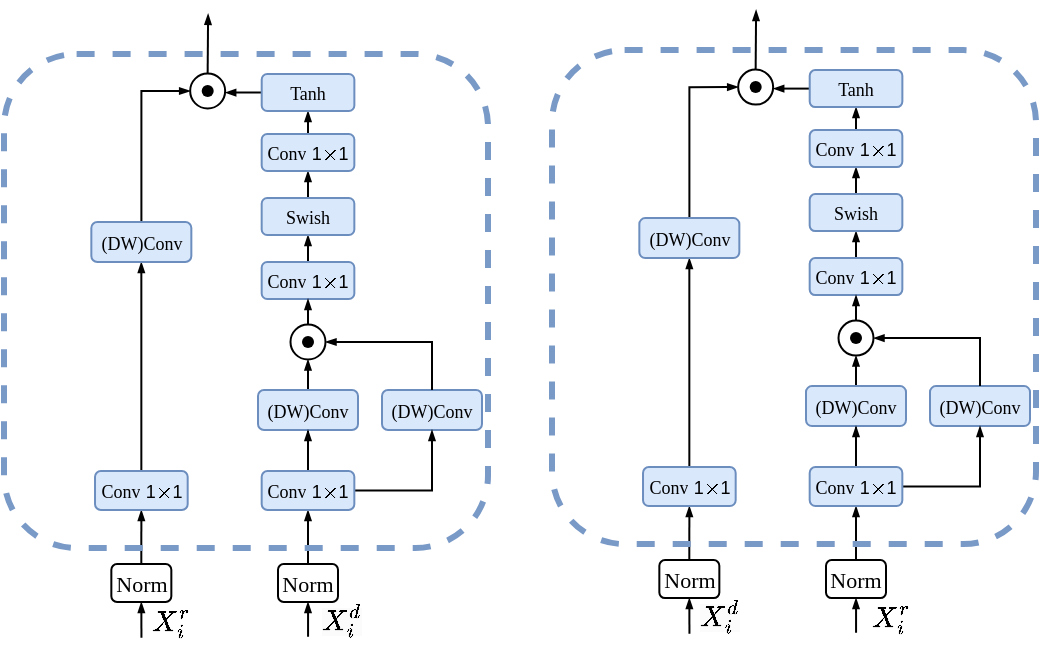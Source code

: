 <mxfile version="24.0.7" type="github">
  <diagram name="第 1 页" id="rSjbLI-qnoq5vf5nYvKy">
    <mxGraphModel dx="979" dy="539" grid="0" gridSize="10" guides="1" tooltips="1" connect="1" arrows="1" fold="1" page="1" pageScale="1" pageWidth="827" pageHeight="1169" math="1" shadow="0">
      <root>
        <mxCell id="0" />
        <mxCell id="1" parent="0" />
        <mxCell id="fm8zSDpjn17sEwypUzex-47" style="edgeStyle=orthogonalEdgeStyle;rounded=0;orthogonalLoop=1;jettySize=auto;html=1;exitX=0.5;exitY=0;exitDx=0;exitDy=0;entryX=0.5;entryY=1;entryDx=0;entryDy=0;strokeColor=default;align=center;verticalAlign=middle;fontFamily=Helvetica;fontSize=11;fontColor=default;labelBackgroundColor=default;endArrow=blockThin;endFill=1;endSize=3;" parent="1" source="QjQi6mAfNc4KyvHt464P-5" target="fm8zSDpjn17sEwypUzex-40" edge="1">
          <mxGeometry relative="1" as="geometry" />
        </mxCell>
        <mxCell id="fm8zSDpjn17sEwypUzex-73" style="edgeStyle=orthogonalEdgeStyle;rounded=0;orthogonalLoop=1;jettySize=auto;html=1;exitX=0.5;exitY=1;exitDx=0;exitDy=0;strokeColor=default;align=center;verticalAlign=middle;fontFamily=Helvetica;fontSize=11;fontColor=default;labelBackgroundColor=default;endArrow=blockThin;endFill=1;endSize=3;entryX=0.5;entryY=1;entryDx=0;entryDy=0;" parent="1" target="QjQi6mAfNc4KyvHt464P-5" edge="1">
          <mxGeometry relative="1" as="geometry">
            <mxPoint x="273.048" y="340.381" as="sourcePoint" />
          </mxGeometry>
        </mxCell>
        <mxCell id="QjQi6mAfNc4KyvHt464P-5" value="&lt;font face=&quot;Times New Roman&quot;&gt;Norm&lt;/font&gt;" style="rounded=1;whiteSpace=wrap;html=1;fontFamily=Helvetica;fontSize=11;fontColor=default;labelBackgroundColor=default;strokeColor=default;align=center;verticalAlign=middle;" parent="1" vertex="1">
          <mxGeometry x="258" y="304" width="30" height="19" as="geometry" />
        </mxCell>
        <mxCell id="fm8zSDpjn17sEwypUzex-35" style="edgeStyle=orthogonalEdgeStyle;rounded=0;orthogonalLoop=1;jettySize=auto;html=1;exitX=0.5;exitY=0;exitDx=0;exitDy=0;entryX=0.5;entryY=1;entryDx=0;entryDy=0;strokeColor=default;align=center;verticalAlign=middle;fontFamily=Helvetica;fontSize=11;fontColor=default;labelBackgroundColor=default;endArrow=blockThin;endFill=1;endSize=3;" parent="1" source="QjQi6mAfNc4KyvHt464P-8" target="fm8zSDpjn17sEwypUzex-7" edge="1">
          <mxGeometry relative="1" as="geometry" />
        </mxCell>
        <mxCell id="fm8zSDpjn17sEwypUzex-72" style="edgeStyle=orthogonalEdgeStyle;rounded=0;orthogonalLoop=1;jettySize=auto;html=1;exitX=0.5;exitY=1;exitDx=0;exitDy=0;strokeColor=default;align=center;verticalAlign=middle;fontFamily=Helvetica;fontSize=11;fontColor=default;labelBackgroundColor=default;endArrow=blockThin;endFill=1;endSize=3;entryX=0.5;entryY=1;entryDx=0;entryDy=0;" parent="1" target="QjQi6mAfNc4KyvHt464P-8" edge="1">
          <mxGeometry relative="1" as="geometry">
            <mxPoint x="189.714" y="340.857" as="sourcePoint" />
          </mxGeometry>
        </mxCell>
        <mxCell id="QjQi6mAfNc4KyvHt464P-8" value="&lt;font face=&quot;Times New Roman&quot;&gt;Norm&lt;/font&gt;" style="rounded=1;whiteSpace=wrap;html=1;fontFamily=Helvetica;fontSize=11;fontColor=default;labelBackgroundColor=default;strokeColor=default;align=center;verticalAlign=middle;" parent="1" vertex="1">
          <mxGeometry x="174.67" y="304" width="30" height="19" as="geometry" />
        </mxCell>
        <mxCell id="QjQi6mAfNc4KyvHt464P-24" value="&lt;span style=&quot;font-family: &amp;quot;Times New Roman&amp;quot;;&quot;&gt;&lt;font style=&quot;font-size: 14px;&quot;&gt;`X_i^r`&lt;/font&gt;&lt;/span&gt;" style="text;strokeColor=none;align=center;fillColor=none;html=1;verticalAlign=middle;whiteSpace=wrap;rounded=0;" parent="1" vertex="1">
          <mxGeometry x="193.0" y="325.75" width="21.67" height="14" as="geometry" />
        </mxCell>
        <mxCell id="QjQi6mAfNc4KyvHt464P-26" value="&lt;span style=&quot;color: rgb(0, 0, 0); font-family: &amp;quot;Times New Roman&amp;quot;; font-style: normal; font-variant-ligatures: normal; font-variant-caps: normal; font-weight: 400; letter-spacing: normal; orphans: 2; text-align: center; text-indent: 0px; text-transform: none; widows: 2; word-spacing: 0px; -webkit-text-stroke-width: 0px; white-space: normal; background-color: rgb(251, 251, 251); text-decoration-thickness: initial; text-decoration-style: initial; text-decoration-color: initial; float: none; display: inline !important;&quot;&gt;&lt;font style=&quot;font-size: 14px;&quot;&gt;`X_i^d`&lt;/font&gt;&lt;/span&gt;" style="text;whiteSpace=wrap;html=1;" parent="1" vertex="1">
          <mxGeometry x="278" y="317" width="20" height="27.5" as="geometry" />
        </mxCell>
        <mxCell id="fm8zSDpjn17sEwypUzex-26" style="edgeStyle=orthogonalEdgeStyle;rounded=0;orthogonalLoop=1;jettySize=auto;html=1;exitX=0.5;exitY=0;exitDx=0;exitDy=0;entryX=0.5;entryY=1;entryDx=0;entryDy=0;strokeColor=default;align=center;verticalAlign=middle;fontFamily=Helvetica;fontSize=11;fontColor=default;labelBackgroundColor=default;endArrow=blockThin;endFill=1;endSize=3;" parent="1" source="fm8zSDpjn17sEwypUzex-3" target="fm8zSDpjn17sEwypUzex-24" edge="1">
          <mxGeometry relative="1" as="geometry" />
        </mxCell>
        <mxCell id="fm8zSDpjn17sEwypUzex-3" value="&lt;font style=&quot;font-size: 9px;&quot; face=&quot;Times New Roman&quot;&gt;(DW)Conv&lt;/font&gt;" style="rounded=1;whiteSpace=wrap;html=1;fillColor=#dae8fc;strokeColor=#6c8ebf;" parent="1" vertex="1">
          <mxGeometry x="248" y="217" width="50" height="20" as="geometry" />
        </mxCell>
        <mxCell id="fm8zSDpjn17sEwypUzex-20" style="edgeStyle=orthogonalEdgeStyle;rounded=0;orthogonalLoop=1;jettySize=auto;html=1;exitX=0.5;exitY=0;exitDx=0;exitDy=0;entryX=0.5;entryY=1;entryDx=0;entryDy=0;strokeColor=default;align=center;verticalAlign=middle;fontFamily=Helvetica;fontSize=11;fontColor=default;labelBackgroundColor=default;endArrow=blockThin;endFill=1;endSize=3;" parent="1" source="fm8zSDpjn17sEwypUzex-7" target="fm8zSDpjn17sEwypUzex-9" edge="1">
          <mxGeometry relative="1" as="geometry" />
        </mxCell>
        <mxCell id="fm8zSDpjn17sEwypUzex-7" value="&lt;font style=&quot;font-size: 9px; background-color: rgb(218, 232, 252);&quot; face=&quot;Times New Roman&quot;&gt;Conv&lt;/font&gt;&lt;span style=&quot;font-size: 9px; background-color: rgb(218, 232, 252);&quot;&gt;&amp;nbsp;1`\times`1&lt;/span&gt;" style="rounded=1;whiteSpace=wrap;html=1;fillColor=#dae8fc;strokeColor=#6c8ebf;" parent="1" vertex="1">
          <mxGeometry x="166.51" y="257.5" width="46.33" height="19.5" as="geometry" />
        </mxCell>
        <mxCell id="fm8zSDpjn17sEwypUzex-65" style="edgeStyle=orthogonalEdgeStyle;rounded=0;orthogonalLoop=1;jettySize=auto;html=1;strokeColor=default;align=center;verticalAlign=middle;fontFamily=Helvetica;fontSize=11;fontColor=default;labelBackgroundColor=default;endArrow=blockThin;endFill=1;endSize=3;entryX=0;entryY=0.5;entryDx=0;entryDy=0;" parent="1" source="fm8zSDpjn17sEwypUzex-9" target="fm8zSDpjn17sEwypUzex-67" edge="1">
          <mxGeometry relative="1" as="geometry">
            <mxPoint x="189.67" y="65.4" as="targetPoint" />
          </mxGeometry>
        </mxCell>
        <mxCell id="fm8zSDpjn17sEwypUzex-9" value="&lt;font style=&quot;font-size: 9px;&quot; face=&quot;Times New Roman&quot;&gt;(DW)Conv&lt;/font&gt;" style="rounded=1;whiteSpace=wrap;html=1;fillColor=#dae8fc;strokeColor=#6c8ebf;" parent="1" vertex="1">
          <mxGeometry x="164.67" y="133" width="50" height="20" as="geometry" />
        </mxCell>
        <mxCell id="fm8zSDpjn17sEwypUzex-14" value="&lt;font style=&quot;font-size: 9px;&quot; face=&quot;Times New Roman&quot;&gt;(DW)Conv&lt;/font&gt;" style="rounded=1;whiteSpace=wrap;html=1;fillColor=#dae8fc;strokeColor=#6c8ebf;" parent="1" vertex="1">
          <mxGeometry x="310" y="217" width="50" height="20" as="geometry" />
        </mxCell>
        <mxCell id="fm8zSDpjn17sEwypUzex-25" value="" style="edgeStyle=orthogonalEdgeStyle;rounded=0;orthogonalLoop=1;jettySize=auto;html=1;strokeColor=default;align=center;verticalAlign=middle;fontFamily=Helvetica;fontSize=11;fontColor=default;labelBackgroundColor=default;endArrow=blockThin;endFill=1;endSize=3;" parent="1" source="fm8zSDpjn17sEwypUzex-14" target="fm8zSDpjn17sEwypUzex-24" edge="1">
          <mxGeometry relative="1" as="geometry">
            <Array as="points">
              <mxPoint x="335" y="193" />
            </Array>
          </mxGeometry>
        </mxCell>
        <mxCell id="fm8zSDpjn17sEwypUzex-45" style="edgeStyle=orthogonalEdgeStyle;rounded=0;orthogonalLoop=1;jettySize=auto;html=1;exitX=1;exitY=0.5;exitDx=0;exitDy=0;strokeColor=default;align=center;verticalAlign=middle;fontFamily=Helvetica;fontSize=11;fontColor=default;labelBackgroundColor=default;endArrow=blockThin;endFill=1;endSize=3;" parent="1" source="fm8zSDpjn17sEwypUzex-40" target="fm8zSDpjn17sEwypUzex-14" edge="1">
          <mxGeometry relative="1" as="geometry" />
        </mxCell>
        <mxCell id="fm8zSDpjn17sEwypUzex-46" style="edgeStyle=orthogonalEdgeStyle;rounded=0;orthogonalLoop=1;jettySize=auto;html=1;exitX=0.5;exitY=0;exitDx=0;exitDy=0;strokeColor=default;align=center;verticalAlign=middle;fontFamily=Helvetica;fontSize=11;fontColor=default;labelBackgroundColor=default;endArrow=blockThin;endFill=1;endSize=3;" parent="1" source="fm8zSDpjn17sEwypUzex-40" target="fm8zSDpjn17sEwypUzex-3" edge="1">
          <mxGeometry relative="1" as="geometry" />
        </mxCell>
        <mxCell id="fm8zSDpjn17sEwypUzex-40" value="&lt;font style=&quot;font-size: 9px; background-color: rgb(218, 232, 252);&quot; face=&quot;Times New Roman&quot;&gt;Conv&lt;/font&gt;&lt;span style=&quot;font-size: 9px; background-color: rgb(218, 232, 252);&quot;&gt;&amp;nbsp;1`\times`1&lt;/span&gt;" style="rounded=1;whiteSpace=wrap;html=1;fillColor=#dae8fc;strokeColor=#6c8ebf;" parent="1" vertex="1">
          <mxGeometry x="249.84" y="257.5" width="46.33" height="19.5" as="geometry" />
        </mxCell>
        <mxCell id="fm8zSDpjn17sEwypUzex-60" style="edgeStyle=orthogonalEdgeStyle;rounded=0;orthogonalLoop=1;jettySize=auto;html=1;exitX=0.5;exitY=0;exitDx=0;exitDy=0;entryX=0.5;entryY=1;entryDx=0;entryDy=0;strokeColor=default;align=center;verticalAlign=middle;fontFamily=Helvetica;fontSize=11;fontColor=default;labelBackgroundColor=default;endArrow=blockThin;endFill=1;endSize=3;" parent="1" source="fm8zSDpjn17sEwypUzex-48" target="fm8zSDpjn17sEwypUzex-57" edge="1">
          <mxGeometry relative="1" as="geometry" />
        </mxCell>
        <mxCell id="fm8zSDpjn17sEwypUzex-48" value="&lt;font style=&quot;font-size: 9px;&quot;&gt;&lt;font style=&quot;background-color: rgb(218, 232, 252);&quot; face=&quot;Times New Roman&quot;&gt;Conv&lt;/font&gt;&lt;span style=&quot;background-color: rgb(218, 232, 252);&quot;&gt;&amp;nbsp;1`\times`1&lt;/span&gt;&lt;/font&gt;" style="rounded=1;whiteSpace=wrap;html=1;fillColor=#dae8fc;strokeColor=#6c8ebf;" parent="1" vertex="1">
          <mxGeometry x="249.84" y="153" width="46.33" height="18.5" as="geometry" />
        </mxCell>
        <mxCell id="fm8zSDpjn17sEwypUzex-56" style="edgeStyle=orthogonalEdgeStyle;rounded=0;orthogonalLoop=1;jettySize=auto;html=1;exitX=0.5;exitY=0;exitDx=0;exitDy=0;entryX=0.5;entryY=1;entryDx=0;entryDy=0;strokeColor=default;align=center;verticalAlign=middle;fontFamily=Helvetica;fontSize=11;fontColor=default;labelBackgroundColor=default;endArrow=blockThin;endFill=1;endSize=3;" parent="1" source="fm8zSDpjn17sEwypUzex-24" target="fm8zSDpjn17sEwypUzex-48" edge="1">
          <mxGeometry relative="1" as="geometry" />
        </mxCell>
        <mxCell id="fm8zSDpjn17sEwypUzex-24" value="" style="ellipse;whiteSpace=wrap;html=1;aspect=fixed;fontFamily=Helvetica;fontSize=11;fontColor=default;labelBackgroundColor=default;" parent="1" vertex="1">
          <mxGeometry x="264.25" y="184.25" width="17.5" height="17.5" as="geometry" />
        </mxCell>
        <mxCell id="fm8zSDpjn17sEwypUzex-37" value="" style="shape=waypoint;sketch=0;fillStyle=solid;size=6;pointerEvents=1;points=[];fillColor=none;resizable=0;rotatable=0;perimeter=centerPerimeter;snapToPoint=1;fontFamily=Helvetica;fontSize=11;fontColor=default;labelBackgroundColor=default;" parent="1" vertex="1">
          <mxGeometry x="263.01" y="183" width="20" height="20" as="geometry" />
        </mxCell>
        <mxCell id="fm8zSDpjn17sEwypUzex-61" style="edgeStyle=orthogonalEdgeStyle;rounded=0;orthogonalLoop=1;jettySize=auto;html=1;exitX=0.5;exitY=0;exitDx=0;exitDy=0;entryX=0.5;entryY=1;entryDx=0;entryDy=0;strokeColor=default;align=center;verticalAlign=middle;fontFamily=Helvetica;fontSize=11;fontColor=default;labelBackgroundColor=default;endArrow=blockThin;endFill=1;endSize=3;" parent="1" source="fm8zSDpjn17sEwypUzex-57" target="fm8zSDpjn17sEwypUzex-59" edge="1">
          <mxGeometry relative="1" as="geometry" />
        </mxCell>
        <mxCell id="fm8zSDpjn17sEwypUzex-57" value="&lt;font style=&quot;font-size: 9px;&quot; face=&quot;Times New Roman&quot;&gt;&lt;span style=&quot;background-color: rgb(218, 232, 252);&quot;&gt;Swish&lt;/span&gt;&lt;/font&gt;" style="rounded=1;whiteSpace=wrap;html=1;fillColor=#dae8fc;strokeColor=#6c8ebf;" parent="1" vertex="1">
          <mxGeometry x="249.84" y="121" width="46.33" height="18.5" as="geometry" />
        </mxCell>
        <mxCell id="fm8zSDpjn17sEwypUzex-63" style="edgeStyle=orthogonalEdgeStyle;rounded=0;orthogonalLoop=1;jettySize=auto;html=1;exitX=0.5;exitY=0;exitDx=0;exitDy=0;entryX=0.5;entryY=1;entryDx=0;entryDy=0;strokeColor=default;align=center;verticalAlign=middle;fontFamily=Helvetica;fontSize=11;fontColor=default;labelBackgroundColor=default;endArrow=blockThin;endFill=1;endSize=3;" parent="1" source="fm8zSDpjn17sEwypUzex-59" target="fm8zSDpjn17sEwypUzex-62" edge="1">
          <mxGeometry relative="1" as="geometry" />
        </mxCell>
        <mxCell id="fm8zSDpjn17sEwypUzex-59" value="&lt;font style=&quot;font-size: 9px;&quot;&gt;&lt;font style=&quot;background-color: rgb(218, 232, 252);&quot; face=&quot;Times New Roman&quot;&gt;Conv&lt;/font&gt;&lt;span style=&quot;background-color: rgb(218, 232, 252);&quot;&gt;&amp;nbsp;1`\times`1&lt;/span&gt;&lt;/font&gt;" style="rounded=1;whiteSpace=wrap;html=1;fillColor=#dae8fc;strokeColor=#6c8ebf;" parent="1" vertex="1">
          <mxGeometry x="249.84" y="89" width="46.33" height="18.5" as="geometry" />
        </mxCell>
        <mxCell id="fm8zSDpjn17sEwypUzex-69" style="edgeStyle=orthogonalEdgeStyle;rounded=0;orthogonalLoop=1;jettySize=auto;html=1;exitX=0;exitY=0.5;exitDx=0;exitDy=0;entryX=1;entryY=0.5;entryDx=0;entryDy=0;strokeColor=default;align=center;verticalAlign=middle;fontFamily=Helvetica;fontSize=11;fontColor=default;labelBackgroundColor=default;endArrow=blockThin;endFill=1;endSize=3;" parent="1" source="fm8zSDpjn17sEwypUzex-62" target="fm8zSDpjn17sEwypUzex-67" edge="1">
          <mxGeometry relative="1" as="geometry" />
        </mxCell>
        <mxCell id="fm8zSDpjn17sEwypUzex-62" value="&lt;font style=&quot;font-size: 9px;&quot; face=&quot;Times New Roman&quot;&gt;&lt;span style=&quot;background-color: rgb(218, 232, 252);&quot;&gt;Tanh&lt;/span&gt;&lt;/font&gt;" style="rounded=1;whiteSpace=wrap;html=1;fillColor=#dae8fc;strokeColor=#6c8ebf;" parent="1" vertex="1">
          <mxGeometry x="249.85" y="59" width="46.33" height="18.5" as="geometry" />
        </mxCell>
        <mxCell id="fm8zSDpjn17sEwypUzex-71" style="edgeStyle=orthogonalEdgeStyle;rounded=0;orthogonalLoop=1;jettySize=auto;html=1;exitX=0.5;exitY=0;exitDx=0;exitDy=0;strokeColor=default;align=center;verticalAlign=middle;fontFamily=Helvetica;fontSize=11;fontColor=default;labelBackgroundColor=default;endArrow=blockThin;endFill=1;endSize=3;" parent="1" source="fm8zSDpjn17sEwypUzex-67" edge="1">
          <mxGeometry relative="1" as="geometry">
            <mxPoint x="223.048" y="28.952" as="targetPoint" />
          </mxGeometry>
        </mxCell>
        <mxCell id="fm8zSDpjn17sEwypUzex-67" value="" style="ellipse;whiteSpace=wrap;html=1;aspect=fixed;fontFamily=Helvetica;fontSize=11;fontColor=default;labelBackgroundColor=default;" parent="1" vertex="1">
          <mxGeometry x="214.08" y="58.75" width="17.5" height="17.5" as="geometry" />
        </mxCell>
        <mxCell id="fm8zSDpjn17sEwypUzex-70" value="" style="shape=waypoint;sketch=0;fillStyle=solid;size=6;pointerEvents=1;points=[];fillColor=none;resizable=0;rotatable=0;perimeter=centerPerimeter;snapToPoint=1;fontFamily=Helvetica;fontSize=11;fontColor=default;labelBackgroundColor=default;" parent="1" vertex="1">
          <mxGeometry x="212.84" y="57.5" width="20" height="20" as="geometry" />
        </mxCell>
        <mxCell id="fm8zSDpjn17sEwypUzex-100" value="" style="rounded=1;whiteSpace=wrap;html=1;fontFamily=Helvetica;fontSize=11;labelBackgroundColor=default;dashed=1;fillColor=none;strokeColor=#7999c7;strokeWidth=3;" parent="1" vertex="1">
          <mxGeometry x="121" y="49" width="242" height="247" as="geometry" />
        </mxCell>
        <mxCell id="iThb-aG2Lzb_twxAO-k0-1" style="edgeStyle=orthogonalEdgeStyle;rounded=0;orthogonalLoop=1;jettySize=auto;html=1;exitX=0.5;exitY=0;exitDx=0;exitDy=0;entryX=0.5;entryY=1;entryDx=0;entryDy=0;strokeColor=default;align=center;verticalAlign=middle;fontFamily=Helvetica;fontSize=11;fontColor=default;labelBackgroundColor=default;endArrow=blockThin;endFill=1;endSize=3;" edge="1" parent="1" source="iThb-aG2Lzb_twxAO-k0-3" target="iThb-aG2Lzb_twxAO-k0-19">
          <mxGeometry relative="1" as="geometry" />
        </mxCell>
        <mxCell id="iThb-aG2Lzb_twxAO-k0-2" style="edgeStyle=orthogonalEdgeStyle;rounded=0;orthogonalLoop=1;jettySize=auto;html=1;exitX=0.5;exitY=1;exitDx=0;exitDy=0;strokeColor=default;align=center;verticalAlign=middle;fontFamily=Helvetica;fontSize=11;fontColor=default;labelBackgroundColor=default;endArrow=blockThin;endFill=1;endSize=3;entryX=0.5;entryY=1;entryDx=0;entryDy=0;" edge="1" parent="1" target="iThb-aG2Lzb_twxAO-k0-3">
          <mxGeometry relative="1" as="geometry">
            <mxPoint x="547.048" y="338.431" as="sourcePoint" />
          </mxGeometry>
        </mxCell>
        <mxCell id="iThb-aG2Lzb_twxAO-k0-3" value="&lt;font face=&quot;Times New Roman&quot;&gt;Norm&lt;/font&gt;" style="rounded=1;whiteSpace=wrap;html=1;fontFamily=Helvetica;fontSize=11;fontColor=default;labelBackgroundColor=default;strokeColor=default;align=center;verticalAlign=middle;" vertex="1" parent="1">
          <mxGeometry x="532" y="302.05" width="30" height="19" as="geometry" />
        </mxCell>
        <mxCell id="iThb-aG2Lzb_twxAO-k0-4" style="edgeStyle=orthogonalEdgeStyle;rounded=0;orthogonalLoop=1;jettySize=auto;html=1;exitX=0.5;exitY=0;exitDx=0;exitDy=0;entryX=0.5;entryY=1;entryDx=0;entryDy=0;strokeColor=default;align=center;verticalAlign=middle;fontFamily=Helvetica;fontSize=11;fontColor=default;labelBackgroundColor=default;endArrow=blockThin;endFill=1;endSize=3;" edge="1" parent="1" source="iThb-aG2Lzb_twxAO-k0-6" target="iThb-aG2Lzb_twxAO-k0-12">
          <mxGeometry relative="1" as="geometry" />
        </mxCell>
        <mxCell id="iThb-aG2Lzb_twxAO-k0-5" style="edgeStyle=orthogonalEdgeStyle;rounded=0;orthogonalLoop=1;jettySize=auto;html=1;exitX=0.5;exitY=1;exitDx=0;exitDy=0;strokeColor=default;align=center;verticalAlign=middle;fontFamily=Helvetica;fontSize=11;fontColor=default;labelBackgroundColor=default;endArrow=blockThin;endFill=1;endSize=3;entryX=0.5;entryY=1;entryDx=0;entryDy=0;" edge="1" parent="1" target="iThb-aG2Lzb_twxAO-k0-6">
          <mxGeometry relative="1" as="geometry">
            <mxPoint x="463.714" y="338.907" as="sourcePoint" />
          </mxGeometry>
        </mxCell>
        <mxCell id="iThb-aG2Lzb_twxAO-k0-6" value="&lt;font face=&quot;Times New Roman&quot;&gt;Norm&lt;/font&gt;" style="rounded=1;whiteSpace=wrap;html=1;fontFamily=Helvetica;fontSize=11;fontColor=default;labelBackgroundColor=default;strokeColor=default;align=center;verticalAlign=middle;" vertex="1" parent="1">
          <mxGeometry x="448.67" y="302.05" width="30" height="19" as="geometry" />
        </mxCell>
        <mxCell id="iThb-aG2Lzb_twxAO-k0-7" value="&lt;span style=&quot;font-family: &amp;quot;Times New Roman&amp;quot;;&quot;&gt;&lt;font style=&quot;font-size: 14px;&quot;&gt;`X_i^r`&lt;/font&gt;&lt;/span&gt;" style="text;strokeColor=none;align=center;fillColor=none;html=1;verticalAlign=middle;whiteSpace=wrap;rounded=0;" vertex="1" parent="1">
          <mxGeometry x="553" y="324.28" width="21.67" height="14" as="geometry" />
        </mxCell>
        <mxCell id="iThb-aG2Lzb_twxAO-k0-8" value="&lt;span style=&quot;color: rgb(0, 0, 0); font-family: &amp;quot;Times New Roman&amp;quot;; font-style: normal; font-variant-ligatures: normal; font-variant-caps: normal; font-weight: 400; letter-spacing: normal; orphans: 2; text-align: center; text-indent: 0px; text-transform: none; widows: 2; word-spacing: 0px; -webkit-text-stroke-width: 0px; white-space: normal; background-color: rgb(251, 251, 251); text-decoration-thickness: initial; text-decoration-style: initial; text-decoration-color: initial; float: none; display: inline !important;&quot;&gt;&lt;font style=&quot;font-size: 14px;&quot;&gt;`X_i^d`&lt;/font&gt;&lt;/span&gt;" style="text;whiteSpace=wrap;html=1;" vertex="1" parent="1">
          <mxGeometry x="466.84" y="314.78" width="20" height="27.5" as="geometry" />
        </mxCell>
        <mxCell id="iThb-aG2Lzb_twxAO-k0-9" style="edgeStyle=orthogonalEdgeStyle;rounded=0;orthogonalLoop=1;jettySize=auto;html=1;exitX=0.5;exitY=0;exitDx=0;exitDy=0;entryX=0.5;entryY=1;entryDx=0;entryDy=0;strokeColor=default;align=center;verticalAlign=middle;fontFamily=Helvetica;fontSize=11;fontColor=default;labelBackgroundColor=default;endArrow=blockThin;endFill=1;endSize=3;" edge="1" parent="1" source="iThb-aG2Lzb_twxAO-k0-10" target="iThb-aG2Lzb_twxAO-k0-23">
          <mxGeometry relative="1" as="geometry" />
        </mxCell>
        <mxCell id="iThb-aG2Lzb_twxAO-k0-10" value="&lt;font style=&quot;font-size: 9px;&quot; face=&quot;Times New Roman&quot;&gt;(DW)Conv&lt;/font&gt;" style="rounded=1;whiteSpace=wrap;html=1;fillColor=#dae8fc;strokeColor=#6c8ebf;" vertex="1" parent="1">
          <mxGeometry x="522" y="215.05" width="50" height="20" as="geometry" />
        </mxCell>
        <mxCell id="iThb-aG2Lzb_twxAO-k0-11" style="edgeStyle=orthogonalEdgeStyle;rounded=0;orthogonalLoop=1;jettySize=auto;html=1;exitX=0.5;exitY=0;exitDx=0;exitDy=0;entryX=0.5;entryY=1;entryDx=0;entryDy=0;strokeColor=default;align=center;verticalAlign=middle;fontFamily=Helvetica;fontSize=11;fontColor=default;labelBackgroundColor=default;endArrow=blockThin;endFill=1;endSize=3;" edge="1" parent="1" source="iThb-aG2Lzb_twxAO-k0-12" target="iThb-aG2Lzb_twxAO-k0-14">
          <mxGeometry relative="1" as="geometry" />
        </mxCell>
        <mxCell id="iThb-aG2Lzb_twxAO-k0-12" value="&lt;font style=&quot;font-size: 9px; background-color: rgb(218, 232, 252);&quot; face=&quot;Times New Roman&quot;&gt;Conv&lt;/font&gt;&lt;span style=&quot;font-size: 9px; background-color: rgb(218, 232, 252);&quot;&gt;&amp;nbsp;1`\times`1&lt;/span&gt;" style="rounded=1;whiteSpace=wrap;html=1;fillColor=#dae8fc;strokeColor=#6c8ebf;" vertex="1" parent="1">
          <mxGeometry x="440.51" y="255.55" width="46.33" height="19.5" as="geometry" />
        </mxCell>
        <mxCell id="iThb-aG2Lzb_twxAO-k0-13" style="edgeStyle=orthogonalEdgeStyle;rounded=0;orthogonalLoop=1;jettySize=auto;html=1;strokeColor=default;align=center;verticalAlign=middle;fontFamily=Helvetica;fontSize=11;fontColor=default;labelBackgroundColor=default;endArrow=blockThin;endFill=1;endSize=3;entryX=0;entryY=0.5;entryDx=0;entryDy=0;" edge="1" parent="1" source="iThb-aG2Lzb_twxAO-k0-14" target="iThb-aG2Lzb_twxAO-k0-32">
          <mxGeometry relative="1" as="geometry">
            <mxPoint x="463.67" y="63.45" as="targetPoint" />
          </mxGeometry>
        </mxCell>
        <mxCell id="iThb-aG2Lzb_twxAO-k0-14" value="&lt;font style=&quot;font-size: 9px;&quot; face=&quot;Times New Roman&quot;&gt;(DW)Conv&lt;/font&gt;" style="rounded=1;whiteSpace=wrap;html=1;fillColor=#dae8fc;strokeColor=#6c8ebf;" vertex="1" parent="1">
          <mxGeometry x="438.67" y="131.05" width="50" height="20" as="geometry" />
        </mxCell>
        <mxCell id="iThb-aG2Lzb_twxAO-k0-15" value="&lt;font style=&quot;font-size: 9px;&quot; face=&quot;Times New Roman&quot;&gt;(DW)Conv&lt;/font&gt;" style="rounded=1;whiteSpace=wrap;html=1;fillColor=#dae8fc;strokeColor=#6c8ebf;" vertex="1" parent="1">
          <mxGeometry x="584" y="215.05" width="50" height="20" as="geometry" />
        </mxCell>
        <mxCell id="iThb-aG2Lzb_twxAO-k0-16" value="" style="edgeStyle=orthogonalEdgeStyle;rounded=0;orthogonalLoop=1;jettySize=auto;html=1;strokeColor=default;align=center;verticalAlign=middle;fontFamily=Helvetica;fontSize=11;fontColor=default;labelBackgroundColor=default;endArrow=blockThin;endFill=1;endSize=3;" edge="1" parent="1" source="iThb-aG2Lzb_twxAO-k0-15" target="iThb-aG2Lzb_twxAO-k0-23">
          <mxGeometry relative="1" as="geometry">
            <Array as="points">
              <mxPoint x="609" y="191.05" />
            </Array>
          </mxGeometry>
        </mxCell>
        <mxCell id="iThb-aG2Lzb_twxAO-k0-17" style="edgeStyle=orthogonalEdgeStyle;rounded=0;orthogonalLoop=1;jettySize=auto;html=1;exitX=1;exitY=0.5;exitDx=0;exitDy=0;strokeColor=default;align=center;verticalAlign=middle;fontFamily=Helvetica;fontSize=11;fontColor=default;labelBackgroundColor=default;endArrow=blockThin;endFill=1;endSize=3;" edge="1" parent="1" source="iThb-aG2Lzb_twxAO-k0-19" target="iThb-aG2Lzb_twxAO-k0-15">
          <mxGeometry relative="1" as="geometry" />
        </mxCell>
        <mxCell id="iThb-aG2Lzb_twxAO-k0-18" style="edgeStyle=orthogonalEdgeStyle;rounded=0;orthogonalLoop=1;jettySize=auto;html=1;exitX=0.5;exitY=0;exitDx=0;exitDy=0;strokeColor=default;align=center;verticalAlign=middle;fontFamily=Helvetica;fontSize=11;fontColor=default;labelBackgroundColor=default;endArrow=blockThin;endFill=1;endSize=3;" edge="1" parent="1" source="iThb-aG2Lzb_twxAO-k0-19" target="iThb-aG2Lzb_twxAO-k0-10">
          <mxGeometry relative="1" as="geometry" />
        </mxCell>
        <mxCell id="iThb-aG2Lzb_twxAO-k0-19" value="&lt;font style=&quot;font-size: 9px; background-color: rgb(218, 232, 252);&quot; face=&quot;Times New Roman&quot;&gt;Conv&lt;/font&gt;&lt;span style=&quot;font-size: 9px; background-color: rgb(218, 232, 252);&quot;&gt;&amp;nbsp;1`\times`1&lt;/span&gt;" style="rounded=1;whiteSpace=wrap;html=1;fillColor=#dae8fc;strokeColor=#6c8ebf;" vertex="1" parent="1">
          <mxGeometry x="523.84" y="255.55" width="46.33" height="19.5" as="geometry" />
        </mxCell>
        <mxCell id="iThb-aG2Lzb_twxAO-k0-20" style="edgeStyle=orthogonalEdgeStyle;rounded=0;orthogonalLoop=1;jettySize=auto;html=1;exitX=0.5;exitY=0;exitDx=0;exitDy=0;entryX=0.5;entryY=1;entryDx=0;entryDy=0;strokeColor=default;align=center;verticalAlign=middle;fontFamily=Helvetica;fontSize=11;fontColor=default;labelBackgroundColor=default;endArrow=blockThin;endFill=1;endSize=3;" edge="1" parent="1" source="iThb-aG2Lzb_twxAO-k0-21" target="iThb-aG2Lzb_twxAO-k0-26">
          <mxGeometry relative="1" as="geometry" />
        </mxCell>
        <mxCell id="iThb-aG2Lzb_twxAO-k0-21" value="&lt;font style=&quot;font-size: 9px;&quot;&gt;&lt;font style=&quot;background-color: rgb(218, 232, 252);&quot; face=&quot;Times New Roman&quot;&gt;Conv&lt;/font&gt;&lt;span style=&quot;background-color: rgb(218, 232, 252);&quot;&gt;&amp;nbsp;1`\times`1&lt;/span&gt;&lt;/font&gt;" style="rounded=1;whiteSpace=wrap;html=1;fillColor=#dae8fc;strokeColor=#6c8ebf;" vertex="1" parent="1">
          <mxGeometry x="523.84" y="151.05" width="46.33" height="18.5" as="geometry" />
        </mxCell>
        <mxCell id="iThb-aG2Lzb_twxAO-k0-22" style="edgeStyle=orthogonalEdgeStyle;rounded=0;orthogonalLoop=1;jettySize=auto;html=1;exitX=0.5;exitY=0;exitDx=0;exitDy=0;entryX=0.5;entryY=1;entryDx=0;entryDy=0;strokeColor=default;align=center;verticalAlign=middle;fontFamily=Helvetica;fontSize=11;fontColor=default;labelBackgroundColor=default;endArrow=blockThin;endFill=1;endSize=3;" edge="1" parent="1" source="iThb-aG2Lzb_twxAO-k0-23" target="iThb-aG2Lzb_twxAO-k0-21">
          <mxGeometry relative="1" as="geometry" />
        </mxCell>
        <mxCell id="iThb-aG2Lzb_twxAO-k0-23" value="" style="ellipse;whiteSpace=wrap;html=1;aspect=fixed;fontFamily=Helvetica;fontSize=11;fontColor=default;labelBackgroundColor=default;" vertex="1" parent="1">
          <mxGeometry x="538.25" y="182.3" width="17.5" height="17.5" as="geometry" />
        </mxCell>
        <mxCell id="iThb-aG2Lzb_twxAO-k0-24" value="" style="shape=waypoint;sketch=0;fillStyle=solid;size=6;pointerEvents=1;points=[];fillColor=none;resizable=0;rotatable=0;perimeter=centerPerimeter;snapToPoint=1;fontFamily=Helvetica;fontSize=11;fontColor=default;labelBackgroundColor=default;" vertex="1" parent="1">
          <mxGeometry x="537.01" y="181.05" width="20" height="20" as="geometry" />
        </mxCell>
        <mxCell id="iThb-aG2Lzb_twxAO-k0-25" style="edgeStyle=orthogonalEdgeStyle;rounded=0;orthogonalLoop=1;jettySize=auto;html=1;exitX=0.5;exitY=0;exitDx=0;exitDy=0;entryX=0.5;entryY=1;entryDx=0;entryDy=0;strokeColor=default;align=center;verticalAlign=middle;fontFamily=Helvetica;fontSize=11;fontColor=default;labelBackgroundColor=default;endArrow=blockThin;endFill=1;endSize=3;" edge="1" parent="1" source="iThb-aG2Lzb_twxAO-k0-26" target="iThb-aG2Lzb_twxAO-k0-28">
          <mxGeometry relative="1" as="geometry" />
        </mxCell>
        <mxCell id="iThb-aG2Lzb_twxAO-k0-26" value="&lt;font style=&quot;font-size: 9px;&quot; face=&quot;Times New Roman&quot;&gt;&lt;span style=&quot;background-color: rgb(218, 232, 252);&quot;&gt;Swish&lt;/span&gt;&lt;/font&gt;" style="rounded=1;whiteSpace=wrap;html=1;fillColor=#dae8fc;strokeColor=#6c8ebf;" vertex="1" parent="1">
          <mxGeometry x="523.84" y="119.05" width="46.33" height="18.5" as="geometry" />
        </mxCell>
        <mxCell id="iThb-aG2Lzb_twxAO-k0-27" style="edgeStyle=orthogonalEdgeStyle;rounded=0;orthogonalLoop=1;jettySize=auto;html=1;exitX=0.5;exitY=0;exitDx=0;exitDy=0;entryX=0.5;entryY=1;entryDx=0;entryDy=0;strokeColor=default;align=center;verticalAlign=middle;fontFamily=Helvetica;fontSize=11;fontColor=default;labelBackgroundColor=default;endArrow=blockThin;endFill=1;endSize=3;" edge="1" parent="1" source="iThb-aG2Lzb_twxAO-k0-28" target="iThb-aG2Lzb_twxAO-k0-30">
          <mxGeometry relative="1" as="geometry" />
        </mxCell>
        <mxCell id="iThb-aG2Lzb_twxAO-k0-28" value="&lt;font style=&quot;font-size: 9px;&quot;&gt;&lt;font style=&quot;background-color: rgb(218, 232, 252);&quot; face=&quot;Times New Roman&quot;&gt;Conv&lt;/font&gt;&lt;span style=&quot;background-color: rgb(218, 232, 252);&quot;&gt;&amp;nbsp;1`\times`1&lt;/span&gt;&lt;/font&gt;" style="rounded=1;whiteSpace=wrap;html=1;fillColor=#dae8fc;strokeColor=#6c8ebf;" vertex="1" parent="1">
          <mxGeometry x="523.84" y="87.05" width="46.33" height="18.5" as="geometry" />
        </mxCell>
        <mxCell id="iThb-aG2Lzb_twxAO-k0-29" style="edgeStyle=orthogonalEdgeStyle;rounded=0;orthogonalLoop=1;jettySize=auto;html=1;exitX=0;exitY=0.5;exitDx=0;exitDy=0;entryX=1;entryY=0.5;entryDx=0;entryDy=0;strokeColor=default;align=center;verticalAlign=middle;fontFamily=Helvetica;fontSize=11;fontColor=default;labelBackgroundColor=default;endArrow=blockThin;endFill=1;endSize=3;" edge="1" parent="1" source="iThb-aG2Lzb_twxAO-k0-30" target="iThb-aG2Lzb_twxAO-k0-32">
          <mxGeometry relative="1" as="geometry" />
        </mxCell>
        <mxCell id="iThb-aG2Lzb_twxAO-k0-30" value="&lt;font style=&quot;font-size: 9px;&quot; face=&quot;Times New Roman&quot;&gt;&lt;span style=&quot;background-color: rgb(218, 232, 252);&quot;&gt;Tanh&lt;/span&gt;&lt;/font&gt;" style="rounded=1;whiteSpace=wrap;html=1;fillColor=#dae8fc;strokeColor=#6c8ebf;" vertex="1" parent="1">
          <mxGeometry x="523.85" y="57.05" width="46.33" height="18.5" as="geometry" />
        </mxCell>
        <mxCell id="iThb-aG2Lzb_twxAO-k0-31" style="edgeStyle=orthogonalEdgeStyle;rounded=0;orthogonalLoop=1;jettySize=auto;html=1;exitX=0.5;exitY=0;exitDx=0;exitDy=0;strokeColor=default;align=center;verticalAlign=middle;fontFamily=Helvetica;fontSize=11;fontColor=default;labelBackgroundColor=default;endArrow=blockThin;endFill=1;endSize=3;" edge="1" parent="1" source="iThb-aG2Lzb_twxAO-k0-32">
          <mxGeometry relative="1" as="geometry">
            <mxPoint x="497.048" y="27.002" as="targetPoint" />
          </mxGeometry>
        </mxCell>
        <mxCell id="iThb-aG2Lzb_twxAO-k0-32" value="" style="ellipse;whiteSpace=wrap;html=1;aspect=fixed;fontFamily=Helvetica;fontSize=11;fontColor=default;labelBackgroundColor=default;" vertex="1" parent="1">
          <mxGeometry x="488.08" y="56.8" width="17.5" height="17.5" as="geometry" />
        </mxCell>
        <mxCell id="iThb-aG2Lzb_twxAO-k0-33" value="" style="shape=waypoint;sketch=0;fillStyle=solid;size=6;pointerEvents=1;points=[];fillColor=none;resizable=0;rotatable=0;perimeter=centerPerimeter;snapToPoint=1;fontFamily=Helvetica;fontSize=11;fontColor=default;labelBackgroundColor=default;" vertex="1" parent="1">
          <mxGeometry x="486.84" y="55.55" width="20" height="20" as="geometry" />
        </mxCell>
        <mxCell id="iThb-aG2Lzb_twxAO-k0-34" value="" style="rounded=1;whiteSpace=wrap;html=1;fontFamily=Helvetica;fontSize=11;labelBackgroundColor=default;dashed=1;fillColor=none;strokeColor=#7999c7;strokeWidth=3;" vertex="1" parent="1">
          <mxGeometry x="395" y="47.05" width="242" height="247" as="geometry" />
        </mxCell>
      </root>
    </mxGraphModel>
  </diagram>
</mxfile>
